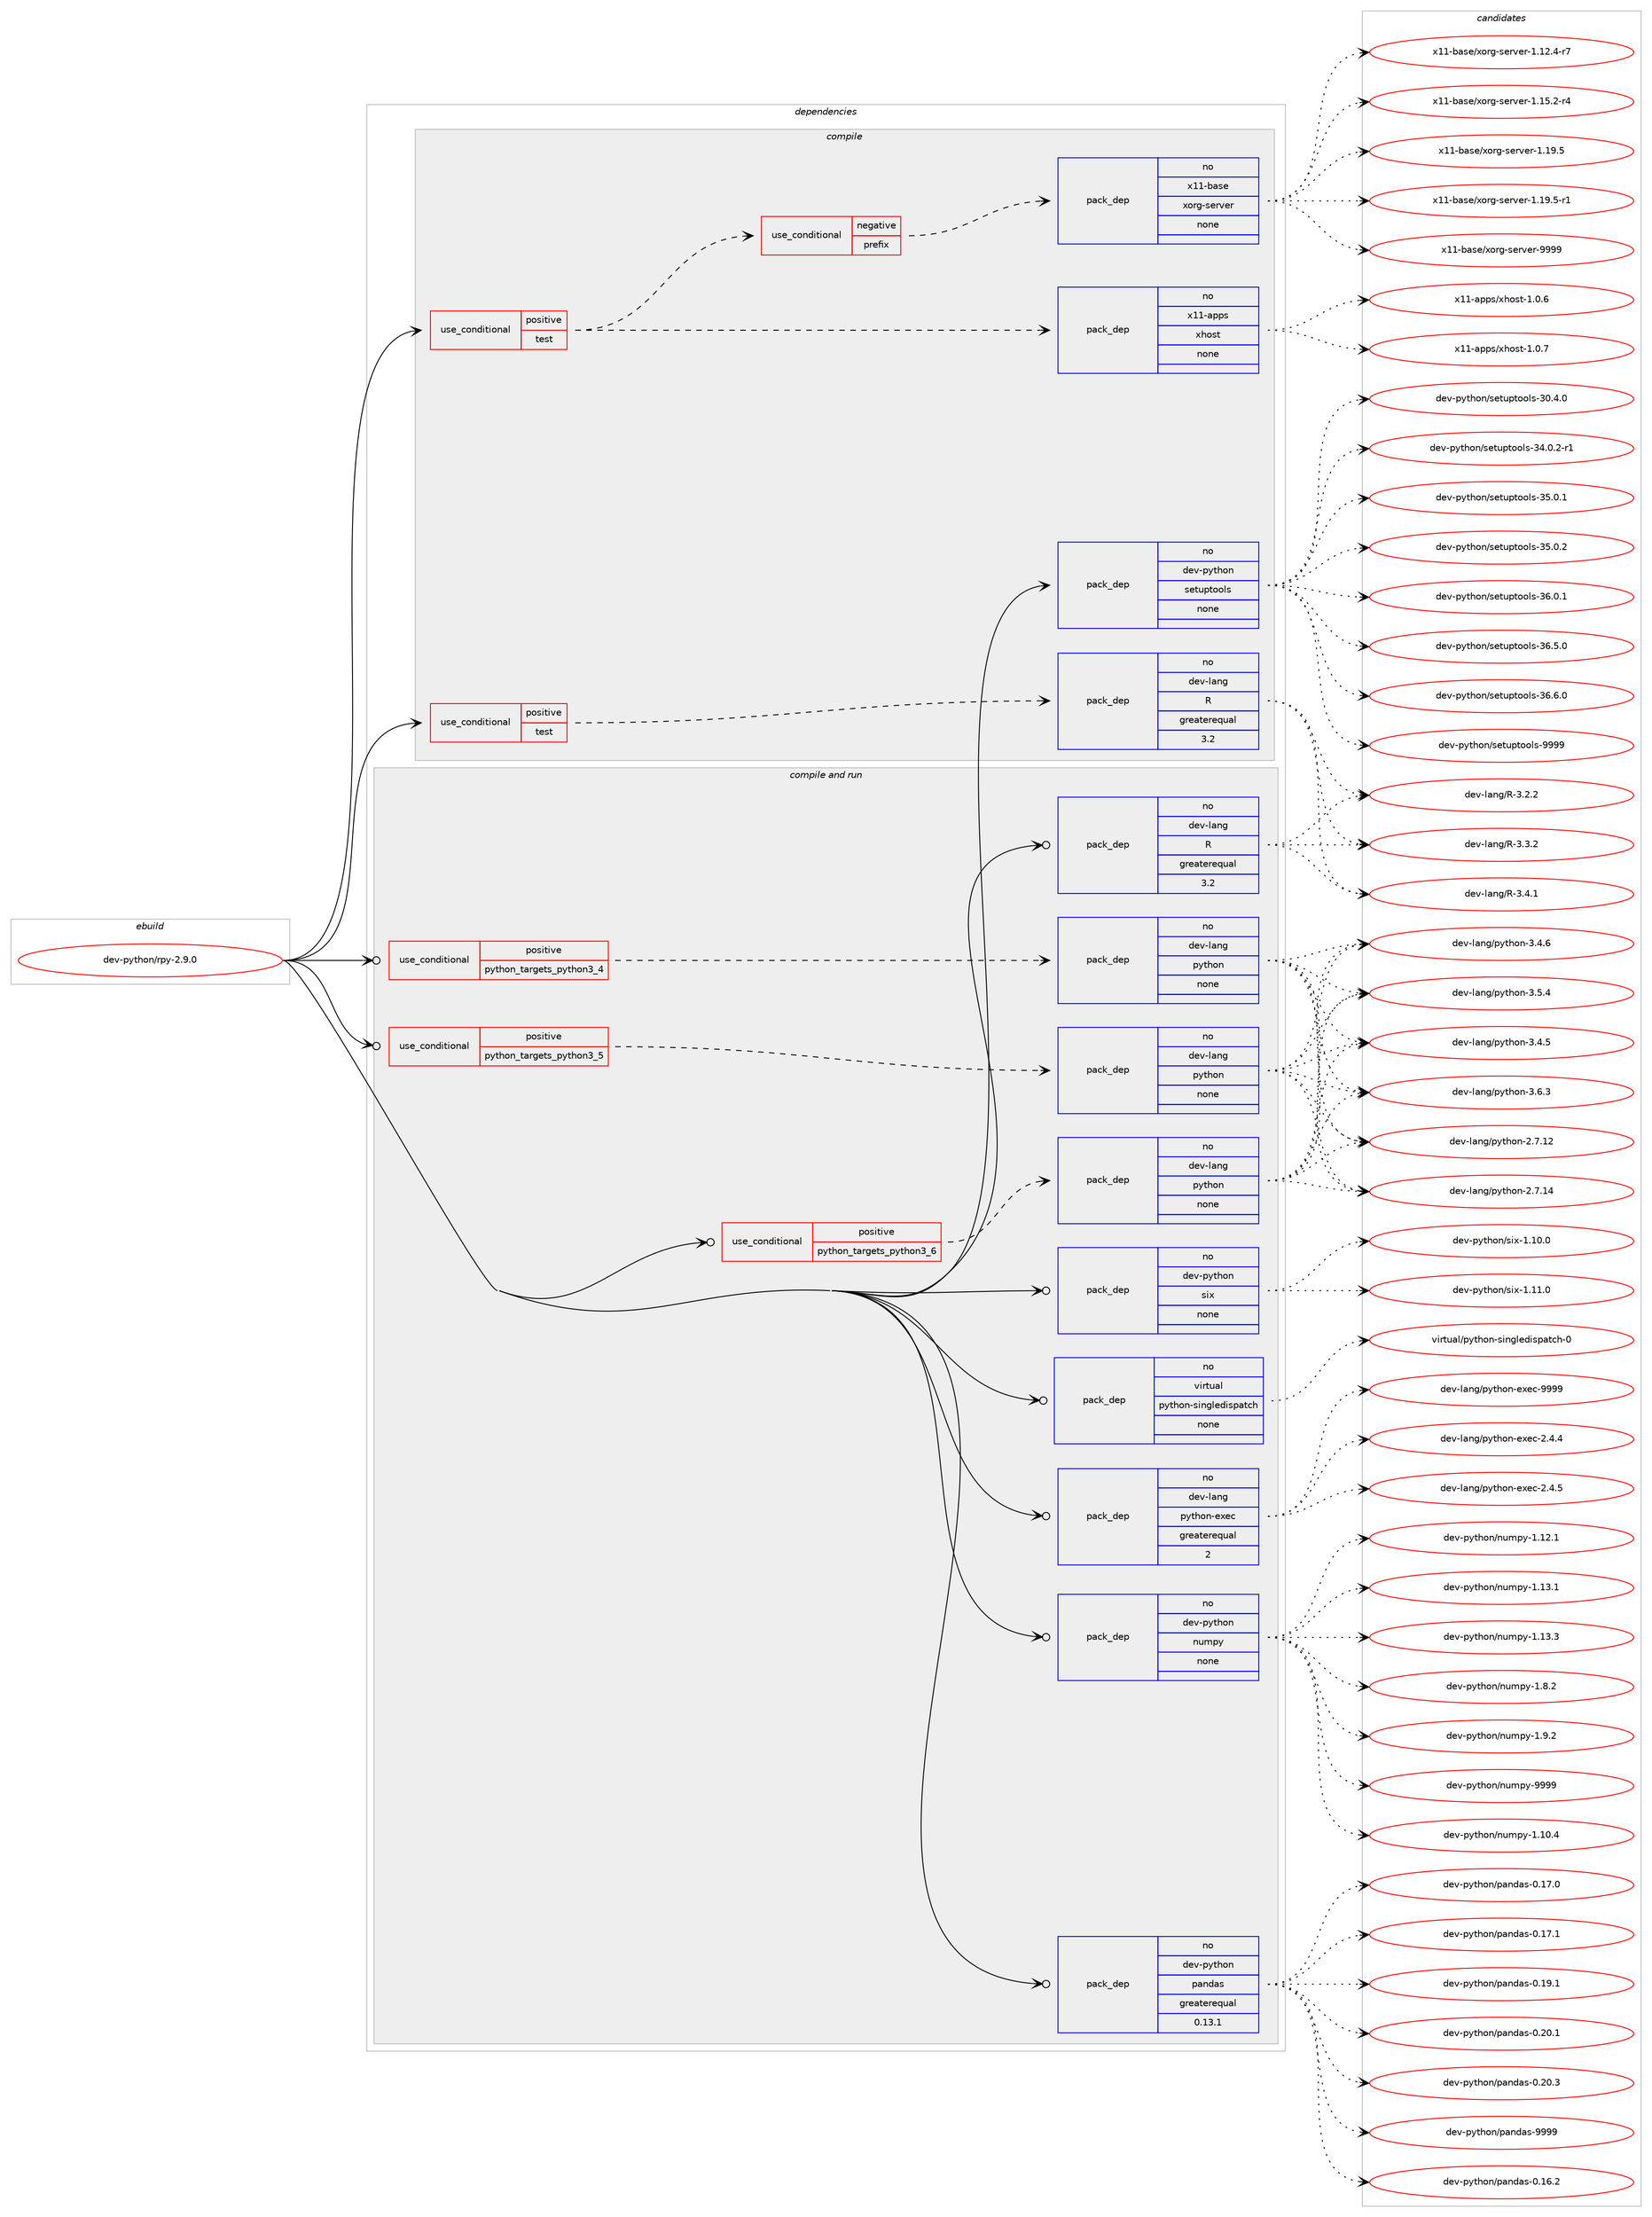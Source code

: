 digraph prolog {

# *************
# Graph options
# *************

newrank=true;
concentrate=true;
compound=true;
graph [rankdir=LR,fontname=Helvetica,fontsize=10,ranksep=1.5];#, ranksep=2.5, nodesep=0.2];
edge  [arrowhead=vee];
node  [fontname=Helvetica,fontsize=10];

# **********
# The ebuild
# **********

subgraph cluster_leftcol {
color=gray;
rank=same;
label=<<i>ebuild</i>>;
id [label="dev-python/rpy-2.9.0", color=red, width=4, href="../dev-python/rpy-2.9.0.svg"];
}

# ****************
# The dependencies
# ****************

subgraph cluster_midcol {
color=gray;
label=<<i>dependencies</i>>;
subgraph cluster_compile {
fillcolor="#eeeeee";
style=filled;
label=<<i>compile</i>>;
subgraph cond41246 {
dependency186093 [label=<<TABLE BORDER="0" CELLBORDER="1" CELLSPACING="0" CELLPADDING="4"><TR><TD ROWSPAN="3" CELLPADDING="10">use_conditional</TD></TR><TR><TD>positive</TD></TR><TR><TD>test</TD></TR></TABLE>>, shape=none, color=red];
subgraph cond41247 {
dependency186094 [label=<<TABLE BORDER="0" CELLBORDER="1" CELLSPACING="0" CELLPADDING="4"><TR><TD ROWSPAN="3" CELLPADDING="10">use_conditional</TD></TR><TR><TD>negative</TD></TR><TR><TD>prefix</TD></TR></TABLE>>, shape=none, color=red];
subgraph pack140893 {
dependency186095 [label=<<TABLE BORDER="0" CELLBORDER="1" CELLSPACING="0" CELLPADDING="4" WIDTH="220"><TR><TD ROWSPAN="6" CELLPADDING="30">pack_dep</TD></TR><TR><TD WIDTH="110">no</TD></TR><TR><TD>x11-base</TD></TR><TR><TD>xorg-server</TD></TR><TR><TD>none</TD></TR><TR><TD></TD></TR></TABLE>>, shape=none, color=blue];
}
dependency186094:e -> dependency186095:w [weight=20,style="dashed",arrowhead="vee"];
}
dependency186093:e -> dependency186094:w [weight=20,style="dashed",arrowhead="vee"];
subgraph pack140894 {
dependency186096 [label=<<TABLE BORDER="0" CELLBORDER="1" CELLSPACING="0" CELLPADDING="4" WIDTH="220"><TR><TD ROWSPAN="6" CELLPADDING="30">pack_dep</TD></TR><TR><TD WIDTH="110">no</TD></TR><TR><TD>x11-apps</TD></TR><TR><TD>xhost</TD></TR><TR><TD>none</TD></TR><TR><TD></TD></TR></TABLE>>, shape=none, color=blue];
}
dependency186093:e -> dependency186096:w [weight=20,style="dashed",arrowhead="vee"];
}
id:e -> dependency186093:w [weight=20,style="solid",arrowhead="vee"];
subgraph cond41248 {
dependency186097 [label=<<TABLE BORDER="0" CELLBORDER="1" CELLSPACING="0" CELLPADDING="4"><TR><TD ROWSPAN="3" CELLPADDING="10">use_conditional</TD></TR><TR><TD>positive</TD></TR><TR><TD>test</TD></TR></TABLE>>, shape=none, color=red];
subgraph pack140895 {
dependency186098 [label=<<TABLE BORDER="0" CELLBORDER="1" CELLSPACING="0" CELLPADDING="4" WIDTH="220"><TR><TD ROWSPAN="6" CELLPADDING="30">pack_dep</TD></TR><TR><TD WIDTH="110">no</TD></TR><TR><TD>dev-lang</TD></TR><TR><TD>R</TD></TR><TR><TD>greaterequal</TD></TR><TR><TD>3.2</TD></TR></TABLE>>, shape=none, color=blue];
}
dependency186097:e -> dependency186098:w [weight=20,style="dashed",arrowhead="vee"];
}
id:e -> dependency186097:w [weight=20,style="solid",arrowhead="vee"];
subgraph pack140896 {
dependency186099 [label=<<TABLE BORDER="0" CELLBORDER="1" CELLSPACING="0" CELLPADDING="4" WIDTH="220"><TR><TD ROWSPAN="6" CELLPADDING="30">pack_dep</TD></TR><TR><TD WIDTH="110">no</TD></TR><TR><TD>dev-python</TD></TR><TR><TD>setuptools</TD></TR><TR><TD>none</TD></TR><TR><TD></TD></TR></TABLE>>, shape=none, color=blue];
}
id:e -> dependency186099:w [weight=20,style="solid",arrowhead="vee"];
}
subgraph cluster_compileandrun {
fillcolor="#eeeeee";
style=filled;
label=<<i>compile and run</i>>;
subgraph cond41249 {
dependency186100 [label=<<TABLE BORDER="0" CELLBORDER="1" CELLSPACING="0" CELLPADDING="4"><TR><TD ROWSPAN="3" CELLPADDING="10">use_conditional</TD></TR><TR><TD>positive</TD></TR><TR><TD>python_targets_python3_4</TD></TR></TABLE>>, shape=none, color=red];
subgraph pack140897 {
dependency186101 [label=<<TABLE BORDER="0" CELLBORDER="1" CELLSPACING="0" CELLPADDING="4" WIDTH="220"><TR><TD ROWSPAN="6" CELLPADDING="30">pack_dep</TD></TR><TR><TD WIDTH="110">no</TD></TR><TR><TD>dev-lang</TD></TR><TR><TD>python</TD></TR><TR><TD>none</TD></TR><TR><TD></TD></TR></TABLE>>, shape=none, color=blue];
}
dependency186100:e -> dependency186101:w [weight=20,style="dashed",arrowhead="vee"];
}
id:e -> dependency186100:w [weight=20,style="solid",arrowhead="odotvee"];
subgraph cond41250 {
dependency186102 [label=<<TABLE BORDER="0" CELLBORDER="1" CELLSPACING="0" CELLPADDING="4"><TR><TD ROWSPAN="3" CELLPADDING="10">use_conditional</TD></TR><TR><TD>positive</TD></TR><TR><TD>python_targets_python3_5</TD></TR></TABLE>>, shape=none, color=red];
subgraph pack140898 {
dependency186103 [label=<<TABLE BORDER="0" CELLBORDER="1" CELLSPACING="0" CELLPADDING="4" WIDTH="220"><TR><TD ROWSPAN="6" CELLPADDING="30">pack_dep</TD></TR><TR><TD WIDTH="110">no</TD></TR><TR><TD>dev-lang</TD></TR><TR><TD>python</TD></TR><TR><TD>none</TD></TR><TR><TD></TD></TR></TABLE>>, shape=none, color=blue];
}
dependency186102:e -> dependency186103:w [weight=20,style="dashed",arrowhead="vee"];
}
id:e -> dependency186102:w [weight=20,style="solid",arrowhead="odotvee"];
subgraph cond41251 {
dependency186104 [label=<<TABLE BORDER="0" CELLBORDER="1" CELLSPACING="0" CELLPADDING="4"><TR><TD ROWSPAN="3" CELLPADDING="10">use_conditional</TD></TR><TR><TD>positive</TD></TR><TR><TD>python_targets_python3_6</TD></TR></TABLE>>, shape=none, color=red];
subgraph pack140899 {
dependency186105 [label=<<TABLE BORDER="0" CELLBORDER="1" CELLSPACING="0" CELLPADDING="4" WIDTH="220"><TR><TD ROWSPAN="6" CELLPADDING="30">pack_dep</TD></TR><TR><TD WIDTH="110">no</TD></TR><TR><TD>dev-lang</TD></TR><TR><TD>python</TD></TR><TR><TD>none</TD></TR><TR><TD></TD></TR></TABLE>>, shape=none, color=blue];
}
dependency186104:e -> dependency186105:w [weight=20,style="dashed",arrowhead="vee"];
}
id:e -> dependency186104:w [weight=20,style="solid",arrowhead="odotvee"];
subgraph pack140900 {
dependency186106 [label=<<TABLE BORDER="0" CELLBORDER="1" CELLSPACING="0" CELLPADDING="4" WIDTH="220"><TR><TD ROWSPAN="6" CELLPADDING="30">pack_dep</TD></TR><TR><TD WIDTH="110">no</TD></TR><TR><TD>dev-lang</TD></TR><TR><TD>R</TD></TR><TR><TD>greaterequal</TD></TR><TR><TD>3.2</TD></TR></TABLE>>, shape=none, color=blue];
}
id:e -> dependency186106:w [weight=20,style="solid",arrowhead="odotvee"];
subgraph pack140901 {
dependency186107 [label=<<TABLE BORDER="0" CELLBORDER="1" CELLSPACING="0" CELLPADDING="4" WIDTH="220"><TR><TD ROWSPAN="6" CELLPADDING="30">pack_dep</TD></TR><TR><TD WIDTH="110">no</TD></TR><TR><TD>dev-lang</TD></TR><TR><TD>python-exec</TD></TR><TR><TD>greaterequal</TD></TR><TR><TD>2</TD></TR></TABLE>>, shape=none, color=blue];
}
id:e -> dependency186107:w [weight=20,style="solid",arrowhead="odotvee"];
subgraph pack140902 {
dependency186108 [label=<<TABLE BORDER="0" CELLBORDER="1" CELLSPACING="0" CELLPADDING="4" WIDTH="220"><TR><TD ROWSPAN="6" CELLPADDING="30">pack_dep</TD></TR><TR><TD WIDTH="110">no</TD></TR><TR><TD>dev-python</TD></TR><TR><TD>numpy</TD></TR><TR><TD>none</TD></TR><TR><TD></TD></TR></TABLE>>, shape=none, color=blue];
}
id:e -> dependency186108:w [weight=20,style="solid",arrowhead="odotvee"];
subgraph pack140903 {
dependency186109 [label=<<TABLE BORDER="0" CELLBORDER="1" CELLSPACING="0" CELLPADDING="4" WIDTH="220"><TR><TD ROWSPAN="6" CELLPADDING="30">pack_dep</TD></TR><TR><TD WIDTH="110">no</TD></TR><TR><TD>dev-python</TD></TR><TR><TD>pandas</TD></TR><TR><TD>greaterequal</TD></TR><TR><TD>0.13.1</TD></TR></TABLE>>, shape=none, color=blue];
}
id:e -> dependency186109:w [weight=20,style="solid",arrowhead="odotvee"];
subgraph pack140904 {
dependency186110 [label=<<TABLE BORDER="0" CELLBORDER="1" CELLSPACING="0" CELLPADDING="4" WIDTH="220"><TR><TD ROWSPAN="6" CELLPADDING="30">pack_dep</TD></TR><TR><TD WIDTH="110">no</TD></TR><TR><TD>dev-python</TD></TR><TR><TD>six</TD></TR><TR><TD>none</TD></TR><TR><TD></TD></TR></TABLE>>, shape=none, color=blue];
}
id:e -> dependency186110:w [weight=20,style="solid",arrowhead="odotvee"];
subgraph pack140905 {
dependency186111 [label=<<TABLE BORDER="0" CELLBORDER="1" CELLSPACING="0" CELLPADDING="4" WIDTH="220"><TR><TD ROWSPAN="6" CELLPADDING="30">pack_dep</TD></TR><TR><TD WIDTH="110">no</TD></TR><TR><TD>virtual</TD></TR><TR><TD>python-singledispatch</TD></TR><TR><TD>none</TD></TR><TR><TD></TD></TR></TABLE>>, shape=none, color=blue];
}
id:e -> dependency186111:w [weight=20,style="solid",arrowhead="odotvee"];
}
subgraph cluster_run {
fillcolor="#eeeeee";
style=filled;
label=<<i>run</i>>;
}
}

# **************
# The candidates
# **************

subgraph cluster_choices {
rank=same;
color=gray;
label=<<i>candidates</i>>;

subgraph choice140893 {
color=black;
nodesep=1;
choice12049494598971151014712011111410345115101114118101114454946495046524511455 [label="x11-base/xorg-server-1.12.4-r7", color=red, width=4,href="../x11-base/xorg-server-1.12.4-r7.svg"];
choice12049494598971151014712011111410345115101114118101114454946495346504511452 [label="x11-base/xorg-server-1.15.2-r4", color=red, width=4,href="../x11-base/xorg-server-1.15.2-r4.svg"];
choice1204949459897115101471201111141034511510111411810111445494649574653 [label="x11-base/xorg-server-1.19.5", color=red, width=4,href="../x11-base/xorg-server-1.19.5.svg"];
choice12049494598971151014712011111410345115101114118101114454946495746534511449 [label="x11-base/xorg-server-1.19.5-r1", color=red, width=4,href="../x11-base/xorg-server-1.19.5-r1.svg"];
choice120494945989711510147120111114103451151011141181011144557575757 [label="x11-base/xorg-server-9999", color=red, width=4,href="../x11-base/xorg-server-9999.svg"];
dependency186095:e -> choice12049494598971151014712011111410345115101114118101114454946495046524511455:w [style=dotted,weight="100"];
dependency186095:e -> choice12049494598971151014712011111410345115101114118101114454946495346504511452:w [style=dotted,weight="100"];
dependency186095:e -> choice1204949459897115101471201111141034511510111411810111445494649574653:w [style=dotted,weight="100"];
dependency186095:e -> choice12049494598971151014712011111410345115101114118101114454946495746534511449:w [style=dotted,weight="100"];
dependency186095:e -> choice120494945989711510147120111114103451151011141181011144557575757:w [style=dotted,weight="100"];
}
subgraph choice140894 {
color=black;
nodesep=1;
choice1204949459711211211547120104111115116454946484654 [label="x11-apps/xhost-1.0.6", color=red, width=4,href="../x11-apps/xhost-1.0.6.svg"];
choice1204949459711211211547120104111115116454946484655 [label="x11-apps/xhost-1.0.7", color=red, width=4,href="../x11-apps/xhost-1.0.7.svg"];
dependency186096:e -> choice1204949459711211211547120104111115116454946484654:w [style=dotted,weight="100"];
dependency186096:e -> choice1204949459711211211547120104111115116454946484655:w [style=dotted,weight="100"];
}
subgraph choice140895 {
color=black;
nodesep=1;
choice10010111845108971101034782455146504650 [label="dev-lang/R-3.2.2", color=red, width=4,href="../dev-lang/R-3.2.2.svg"];
choice10010111845108971101034782455146514650 [label="dev-lang/R-3.3.2", color=red, width=4,href="../dev-lang/R-3.3.2.svg"];
choice10010111845108971101034782455146524649 [label="dev-lang/R-3.4.1", color=red, width=4,href="../dev-lang/R-3.4.1.svg"];
dependency186098:e -> choice10010111845108971101034782455146504650:w [style=dotted,weight="100"];
dependency186098:e -> choice10010111845108971101034782455146514650:w [style=dotted,weight="100"];
dependency186098:e -> choice10010111845108971101034782455146524649:w [style=dotted,weight="100"];
}
subgraph choice140896 {
color=black;
nodesep=1;
choice100101118451121211161041111104711510111611711211611111110811545514846524648 [label="dev-python/setuptools-30.4.0", color=red, width=4,href="../dev-python/setuptools-30.4.0.svg"];
choice1001011184511212111610411111047115101116117112116111111108115455152464846504511449 [label="dev-python/setuptools-34.0.2-r1", color=red, width=4,href="../dev-python/setuptools-34.0.2-r1.svg"];
choice100101118451121211161041111104711510111611711211611111110811545515346484649 [label="dev-python/setuptools-35.0.1", color=red, width=4,href="../dev-python/setuptools-35.0.1.svg"];
choice100101118451121211161041111104711510111611711211611111110811545515346484650 [label="dev-python/setuptools-35.0.2", color=red, width=4,href="../dev-python/setuptools-35.0.2.svg"];
choice100101118451121211161041111104711510111611711211611111110811545515446484649 [label="dev-python/setuptools-36.0.1", color=red, width=4,href="../dev-python/setuptools-36.0.1.svg"];
choice100101118451121211161041111104711510111611711211611111110811545515446534648 [label="dev-python/setuptools-36.5.0", color=red, width=4,href="../dev-python/setuptools-36.5.0.svg"];
choice100101118451121211161041111104711510111611711211611111110811545515446544648 [label="dev-python/setuptools-36.6.0", color=red, width=4,href="../dev-python/setuptools-36.6.0.svg"];
choice10010111845112121116104111110471151011161171121161111111081154557575757 [label="dev-python/setuptools-9999", color=red, width=4,href="../dev-python/setuptools-9999.svg"];
dependency186099:e -> choice100101118451121211161041111104711510111611711211611111110811545514846524648:w [style=dotted,weight="100"];
dependency186099:e -> choice1001011184511212111610411111047115101116117112116111111108115455152464846504511449:w [style=dotted,weight="100"];
dependency186099:e -> choice100101118451121211161041111104711510111611711211611111110811545515346484649:w [style=dotted,weight="100"];
dependency186099:e -> choice100101118451121211161041111104711510111611711211611111110811545515346484650:w [style=dotted,weight="100"];
dependency186099:e -> choice100101118451121211161041111104711510111611711211611111110811545515446484649:w [style=dotted,weight="100"];
dependency186099:e -> choice100101118451121211161041111104711510111611711211611111110811545515446534648:w [style=dotted,weight="100"];
dependency186099:e -> choice100101118451121211161041111104711510111611711211611111110811545515446544648:w [style=dotted,weight="100"];
dependency186099:e -> choice10010111845112121116104111110471151011161171121161111111081154557575757:w [style=dotted,weight="100"];
}
subgraph choice140897 {
color=black;
nodesep=1;
choice10010111845108971101034711212111610411111045504655464950 [label="dev-lang/python-2.7.12", color=red, width=4,href="../dev-lang/python-2.7.12.svg"];
choice10010111845108971101034711212111610411111045504655464952 [label="dev-lang/python-2.7.14", color=red, width=4,href="../dev-lang/python-2.7.14.svg"];
choice100101118451089711010347112121116104111110455146524653 [label="dev-lang/python-3.4.5", color=red, width=4,href="../dev-lang/python-3.4.5.svg"];
choice100101118451089711010347112121116104111110455146524654 [label="dev-lang/python-3.4.6", color=red, width=4,href="../dev-lang/python-3.4.6.svg"];
choice100101118451089711010347112121116104111110455146534652 [label="dev-lang/python-3.5.4", color=red, width=4,href="../dev-lang/python-3.5.4.svg"];
choice100101118451089711010347112121116104111110455146544651 [label="dev-lang/python-3.6.3", color=red, width=4,href="../dev-lang/python-3.6.3.svg"];
dependency186101:e -> choice10010111845108971101034711212111610411111045504655464950:w [style=dotted,weight="100"];
dependency186101:e -> choice10010111845108971101034711212111610411111045504655464952:w [style=dotted,weight="100"];
dependency186101:e -> choice100101118451089711010347112121116104111110455146524653:w [style=dotted,weight="100"];
dependency186101:e -> choice100101118451089711010347112121116104111110455146524654:w [style=dotted,weight="100"];
dependency186101:e -> choice100101118451089711010347112121116104111110455146534652:w [style=dotted,weight="100"];
dependency186101:e -> choice100101118451089711010347112121116104111110455146544651:w [style=dotted,weight="100"];
}
subgraph choice140898 {
color=black;
nodesep=1;
choice10010111845108971101034711212111610411111045504655464950 [label="dev-lang/python-2.7.12", color=red, width=4,href="../dev-lang/python-2.7.12.svg"];
choice10010111845108971101034711212111610411111045504655464952 [label="dev-lang/python-2.7.14", color=red, width=4,href="../dev-lang/python-2.7.14.svg"];
choice100101118451089711010347112121116104111110455146524653 [label="dev-lang/python-3.4.5", color=red, width=4,href="../dev-lang/python-3.4.5.svg"];
choice100101118451089711010347112121116104111110455146524654 [label="dev-lang/python-3.4.6", color=red, width=4,href="../dev-lang/python-3.4.6.svg"];
choice100101118451089711010347112121116104111110455146534652 [label="dev-lang/python-3.5.4", color=red, width=4,href="../dev-lang/python-3.5.4.svg"];
choice100101118451089711010347112121116104111110455146544651 [label="dev-lang/python-3.6.3", color=red, width=4,href="../dev-lang/python-3.6.3.svg"];
dependency186103:e -> choice10010111845108971101034711212111610411111045504655464950:w [style=dotted,weight="100"];
dependency186103:e -> choice10010111845108971101034711212111610411111045504655464952:w [style=dotted,weight="100"];
dependency186103:e -> choice100101118451089711010347112121116104111110455146524653:w [style=dotted,weight="100"];
dependency186103:e -> choice100101118451089711010347112121116104111110455146524654:w [style=dotted,weight="100"];
dependency186103:e -> choice100101118451089711010347112121116104111110455146534652:w [style=dotted,weight="100"];
dependency186103:e -> choice100101118451089711010347112121116104111110455146544651:w [style=dotted,weight="100"];
}
subgraph choice140899 {
color=black;
nodesep=1;
choice10010111845108971101034711212111610411111045504655464950 [label="dev-lang/python-2.7.12", color=red, width=4,href="../dev-lang/python-2.7.12.svg"];
choice10010111845108971101034711212111610411111045504655464952 [label="dev-lang/python-2.7.14", color=red, width=4,href="../dev-lang/python-2.7.14.svg"];
choice100101118451089711010347112121116104111110455146524653 [label="dev-lang/python-3.4.5", color=red, width=4,href="../dev-lang/python-3.4.5.svg"];
choice100101118451089711010347112121116104111110455146524654 [label="dev-lang/python-3.4.6", color=red, width=4,href="../dev-lang/python-3.4.6.svg"];
choice100101118451089711010347112121116104111110455146534652 [label="dev-lang/python-3.5.4", color=red, width=4,href="../dev-lang/python-3.5.4.svg"];
choice100101118451089711010347112121116104111110455146544651 [label="dev-lang/python-3.6.3", color=red, width=4,href="../dev-lang/python-3.6.3.svg"];
dependency186105:e -> choice10010111845108971101034711212111610411111045504655464950:w [style=dotted,weight="100"];
dependency186105:e -> choice10010111845108971101034711212111610411111045504655464952:w [style=dotted,weight="100"];
dependency186105:e -> choice100101118451089711010347112121116104111110455146524653:w [style=dotted,weight="100"];
dependency186105:e -> choice100101118451089711010347112121116104111110455146524654:w [style=dotted,weight="100"];
dependency186105:e -> choice100101118451089711010347112121116104111110455146534652:w [style=dotted,weight="100"];
dependency186105:e -> choice100101118451089711010347112121116104111110455146544651:w [style=dotted,weight="100"];
}
subgraph choice140900 {
color=black;
nodesep=1;
choice10010111845108971101034782455146504650 [label="dev-lang/R-3.2.2", color=red, width=4,href="../dev-lang/R-3.2.2.svg"];
choice10010111845108971101034782455146514650 [label="dev-lang/R-3.3.2", color=red, width=4,href="../dev-lang/R-3.3.2.svg"];
choice10010111845108971101034782455146524649 [label="dev-lang/R-3.4.1", color=red, width=4,href="../dev-lang/R-3.4.1.svg"];
dependency186106:e -> choice10010111845108971101034782455146504650:w [style=dotted,weight="100"];
dependency186106:e -> choice10010111845108971101034782455146514650:w [style=dotted,weight="100"];
dependency186106:e -> choice10010111845108971101034782455146524649:w [style=dotted,weight="100"];
}
subgraph choice140901 {
color=black;
nodesep=1;
choice1001011184510897110103471121211161041111104510112010199455046524652 [label="dev-lang/python-exec-2.4.4", color=red, width=4,href="../dev-lang/python-exec-2.4.4.svg"];
choice1001011184510897110103471121211161041111104510112010199455046524653 [label="dev-lang/python-exec-2.4.5", color=red, width=4,href="../dev-lang/python-exec-2.4.5.svg"];
choice10010111845108971101034711212111610411111045101120101994557575757 [label="dev-lang/python-exec-9999", color=red, width=4,href="../dev-lang/python-exec-9999.svg"];
dependency186107:e -> choice1001011184510897110103471121211161041111104510112010199455046524652:w [style=dotted,weight="100"];
dependency186107:e -> choice1001011184510897110103471121211161041111104510112010199455046524653:w [style=dotted,weight="100"];
dependency186107:e -> choice10010111845108971101034711212111610411111045101120101994557575757:w [style=dotted,weight="100"];
}
subgraph choice140902 {
color=black;
nodesep=1;
choice100101118451121211161041111104711011710911212145494649484652 [label="dev-python/numpy-1.10.4", color=red, width=4,href="../dev-python/numpy-1.10.4.svg"];
choice100101118451121211161041111104711011710911212145494649504649 [label="dev-python/numpy-1.12.1", color=red, width=4,href="../dev-python/numpy-1.12.1.svg"];
choice100101118451121211161041111104711011710911212145494649514649 [label="dev-python/numpy-1.13.1", color=red, width=4,href="../dev-python/numpy-1.13.1.svg"];
choice100101118451121211161041111104711011710911212145494649514651 [label="dev-python/numpy-1.13.3", color=red, width=4,href="../dev-python/numpy-1.13.3.svg"];
choice1001011184511212111610411111047110117109112121454946564650 [label="dev-python/numpy-1.8.2", color=red, width=4,href="../dev-python/numpy-1.8.2.svg"];
choice1001011184511212111610411111047110117109112121454946574650 [label="dev-python/numpy-1.9.2", color=red, width=4,href="../dev-python/numpy-1.9.2.svg"];
choice10010111845112121116104111110471101171091121214557575757 [label="dev-python/numpy-9999", color=red, width=4,href="../dev-python/numpy-9999.svg"];
dependency186108:e -> choice100101118451121211161041111104711011710911212145494649484652:w [style=dotted,weight="100"];
dependency186108:e -> choice100101118451121211161041111104711011710911212145494649504649:w [style=dotted,weight="100"];
dependency186108:e -> choice100101118451121211161041111104711011710911212145494649514649:w [style=dotted,weight="100"];
dependency186108:e -> choice100101118451121211161041111104711011710911212145494649514651:w [style=dotted,weight="100"];
dependency186108:e -> choice1001011184511212111610411111047110117109112121454946564650:w [style=dotted,weight="100"];
dependency186108:e -> choice1001011184511212111610411111047110117109112121454946574650:w [style=dotted,weight="100"];
dependency186108:e -> choice10010111845112121116104111110471101171091121214557575757:w [style=dotted,weight="100"];
}
subgraph choice140903 {
color=black;
nodesep=1;
choice1001011184511212111610411111047112971101009711545484649544650 [label="dev-python/pandas-0.16.2", color=red, width=4,href="../dev-python/pandas-0.16.2.svg"];
choice1001011184511212111610411111047112971101009711545484649554648 [label="dev-python/pandas-0.17.0", color=red, width=4,href="../dev-python/pandas-0.17.0.svg"];
choice1001011184511212111610411111047112971101009711545484649554649 [label="dev-python/pandas-0.17.1", color=red, width=4,href="../dev-python/pandas-0.17.1.svg"];
choice1001011184511212111610411111047112971101009711545484649574649 [label="dev-python/pandas-0.19.1", color=red, width=4,href="../dev-python/pandas-0.19.1.svg"];
choice1001011184511212111610411111047112971101009711545484650484649 [label="dev-python/pandas-0.20.1", color=red, width=4,href="../dev-python/pandas-0.20.1.svg"];
choice1001011184511212111610411111047112971101009711545484650484651 [label="dev-python/pandas-0.20.3", color=red, width=4,href="../dev-python/pandas-0.20.3.svg"];
choice100101118451121211161041111104711297110100971154557575757 [label="dev-python/pandas-9999", color=red, width=4,href="../dev-python/pandas-9999.svg"];
dependency186109:e -> choice1001011184511212111610411111047112971101009711545484649544650:w [style=dotted,weight="100"];
dependency186109:e -> choice1001011184511212111610411111047112971101009711545484649554648:w [style=dotted,weight="100"];
dependency186109:e -> choice1001011184511212111610411111047112971101009711545484649554649:w [style=dotted,weight="100"];
dependency186109:e -> choice1001011184511212111610411111047112971101009711545484649574649:w [style=dotted,weight="100"];
dependency186109:e -> choice1001011184511212111610411111047112971101009711545484650484649:w [style=dotted,weight="100"];
dependency186109:e -> choice1001011184511212111610411111047112971101009711545484650484651:w [style=dotted,weight="100"];
dependency186109:e -> choice100101118451121211161041111104711297110100971154557575757:w [style=dotted,weight="100"];
}
subgraph choice140904 {
color=black;
nodesep=1;
choice100101118451121211161041111104711510512045494649484648 [label="dev-python/six-1.10.0", color=red, width=4,href="../dev-python/six-1.10.0.svg"];
choice100101118451121211161041111104711510512045494649494648 [label="dev-python/six-1.11.0", color=red, width=4,href="../dev-python/six-1.11.0.svg"];
dependency186110:e -> choice100101118451121211161041111104711510512045494649484648:w [style=dotted,weight="100"];
dependency186110:e -> choice100101118451121211161041111104711510512045494649494648:w [style=dotted,weight="100"];
}
subgraph choice140905 {
color=black;
nodesep=1;
choice11810511411611797108471121211161041111104511510511010310810110010511511297116991044548 [label="virtual/python-singledispatch-0", color=red, width=4,href="../virtual/python-singledispatch-0.svg"];
dependency186111:e -> choice11810511411611797108471121211161041111104511510511010310810110010511511297116991044548:w [style=dotted,weight="100"];
}
}

}
